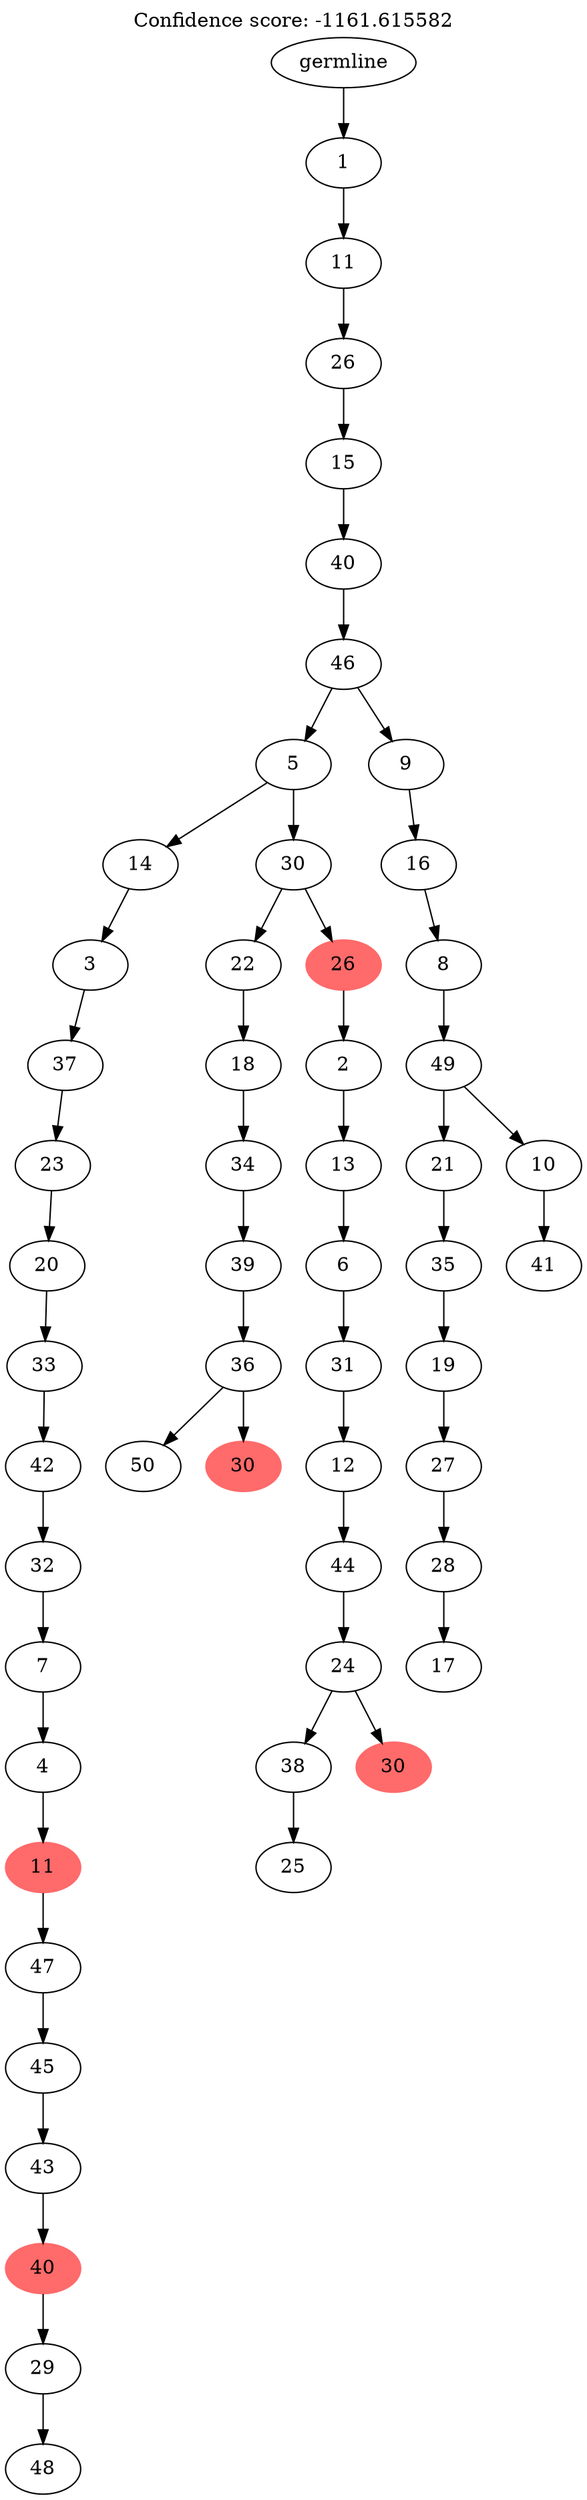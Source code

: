 digraph g {
	"54" -> "55";
	"55" [label="48"];
	"53" -> "54";
	"54" [label="29"];
	"52" -> "53";
	"53" [color=indianred1, style=filled, label="40"];
	"51" -> "52";
	"52" [label="43"];
	"50" -> "51";
	"51" [label="45"];
	"49" -> "50";
	"50" [label="47"];
	"48" -> "49";
	"49" [color=indianred1, style=filled, label="11"];
	"47" -> "48";
	"48" [label="4"];
	"46" -> "47";
	"47" [label="7"];
	"45" -> "46";
	"46" [label="32"];
	"44" -> "45";
	"45" [label="42"];
	"43" -> "44";
	"44" [label="33"];
	"42" -> "43";
	"43" [label="20"];
	"41" -> "42";
	"42" [label="23"];
	"40" -> "41";
	"41" [label="37"];
	"39" -> "40";
	"40" [label="3"];
	"36" -> "37";
	"37" [label="50"];
	"36" -> "38";
	"38" [color=indianred1, style=filled, label="30"];
	"35" -> "36";
	"36" [label="36"];
	"34" -> "35";
	"35" [label="39"];
	"33" -> "34";
	"34" [label="34"];
	"32" -> "33";
	"33" [label="18"];
	"29" -> "30";
	"30" [label="25"];
	"28" -> "29";
	"29" [label="38"];
	"28" -> "31";
	"31" [color=indianred1, style=filled, label="30"];
	"27" -> "28";
	"28" [label="24"];
	"26" -> "27";
	"27" [label="44"];
	"25" -> "26";
	"26" [label="12"];
	"24" -> "25";
	"25" [label="31"];
	"23" -> "24";
	"24" [label="6"];
	"22" -> "23";
	"23" [label="13"];
	"21" -> "22";
	"22" [label="2"];
	"20" -> "21";
	"21" [color=indianred1, style=filled, label="26"];
	"20" -> "32";
	"32" [label="22"];
	"19" -> "20";
	"20" [label="30"];
	"19" -> "39";
	"39" [label="14"];
	"17" -> "18";
	"18" [label="17"];
	"16" -> "17";
	"17" [label="28"];
	"15" -> "16";
	"16" [label="27"];
	"14" -> "15";
	"15" [label="19"];
	"13" -> "14";
	"14" [label="35"];
	"11" -> "12";
	"12" [label="41"];
	"10" -> "11";
	"11" [label="10"];
	"10" -> "13";
	"13" [label="21"];
	"9" -> "10";
	"10" [label="49"];
	"8" -> "9";
	"9" [label="8"];
	"7" -> "8";
	"8" [label="16"];
	"6" -> "7";
	"7" [label="9"];
	"6" -> "19";
	"19" [label="5"];
	"5" -> "6";
	"6" [label="46"];
	"4" -> "5";
	"5" [label="40"];
	"3" -> "4";
	"4" [label="15"];
	"2" -> "3";
	"3" [label="26"];
	"1" -> "2";
	"2" [label="11"];
	"0" -> "1";
	"1" [label="1"];
	"0" [label="germline"];
	labelloc="t";
	label="Confidence score: -1161.615582";
}
